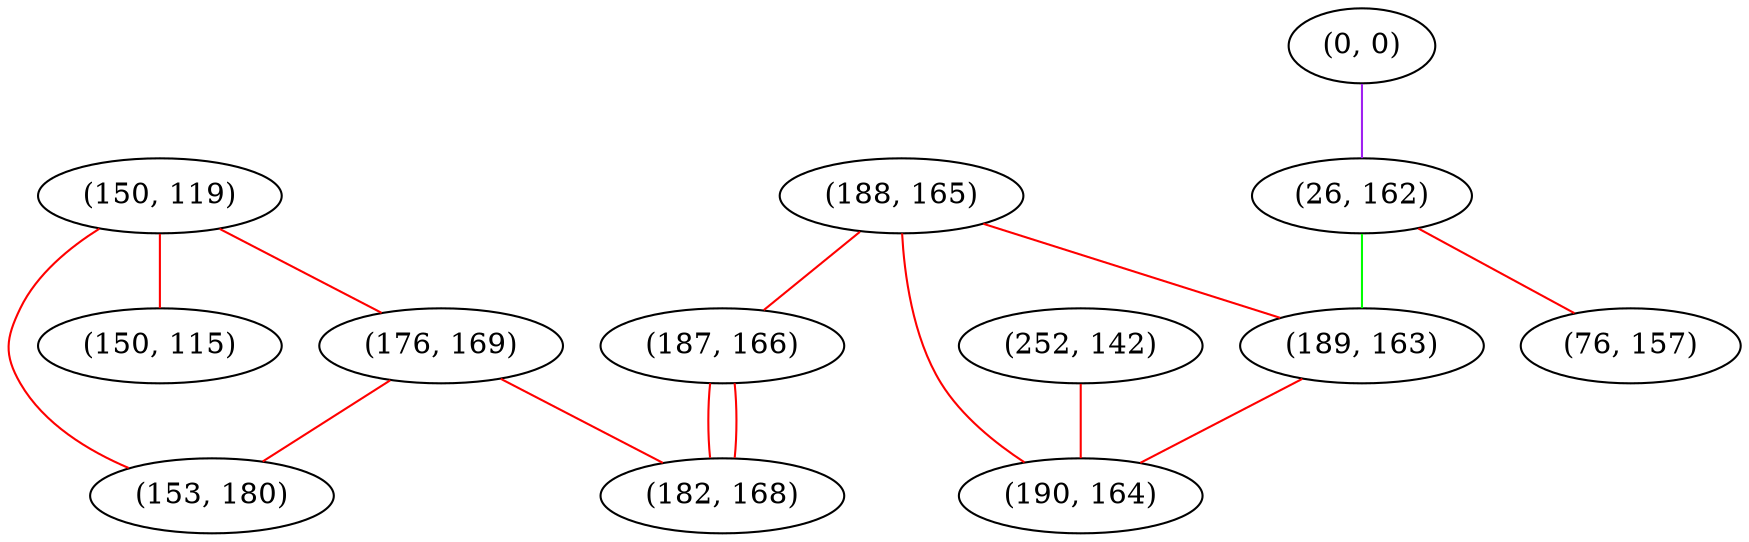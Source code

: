 graph "" {
"(188, 165)";
"(0, 0)";
"(150, 119)";
"(176, 169)";
"(187, 166)";
"(26, 162)";
"(150, 115)";
"(252, 142)";
"(153, 180)";
"(189, 163)";
"(76, 157)";
"(190, 164)";
"(182, 168)";
"(188, 165)" -- "(190, 164)"  [color=red, key=0, weight=1];
"(188, 165)" -- "(187, 166)"  [color=red, key=0, weight=1];
"(188, 165)" -- "(189, 163)"  [color=red, key=0, weight=1];
"(0, 0)" -- "(26, 162)"  [color=purple, key=0, weight=4];
"(150, 119)" -- "(176, 169)"  [color=red, key=0, weight=1];
"(150, 119)" -- "(150, 115)"  [color=red, key=0, weight=1];
"(150, 119)" -- "(153, 180)"  [color=red, key=0, weight=1];
"(176, 169)" -- "(182, 168)"  [color=red, key=0, weight=1];
"(176, 169)" -- "(153, 180)"  [color=red, key=0, weight=1];
"(187, 166)" -- "(182, 168)"  [color=red, key=0, weight=1];
"(187, 166)" -- "(182, 168)"  [color=red, key=1, weight=1];
"(26, 162)" -- "(76, 157)"  [color=red, key=0, weight=1];
"(26, 162)" -- "(189, 163)"  [color=green, key=0, weight=2];
"(252, 142)" -- "(190, 164)"  [color=red, key=0, weight=1];
"(189, 163)" -- "(190, 164)"  [color=red, key=0, weight=1];
}
